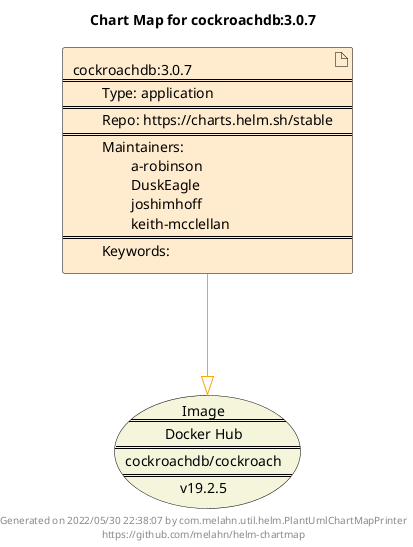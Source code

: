 @startuml
skinparam linetype ortho
skinparam backgroundColor white
skinparam usecaseBorderColor black
skinparam usecaseArrowColor LightSlateGray
skinparam artifactBorderColor black
skinparam artifactArrowColor LightSlateGray

title Chart Map for cockroachdb:3.0.7

'There is one referenced Helm Chart
artifact "cockroachdb:3.0.7\n====\n\tType: application\n====\n\tRepo: https://charts.helm.sh/stable\n====\n\tMaintainers: \n\t\ta-robinson\n\t\tDuskEagle\n\t\tjoshimhoff\n\t\tkeith-mcclellan\n====\n\tKeywords: " as cockroachdb_3_0_7 #BlanchedAlmond

'There is one referenced Docker Image
usecase "Image\n====\nDocker Hub\n====\ncockroachdb/cockroach\n====\nv19.2.5" as cockroachdb_cockroach_v19_2_5 #Beige

'Chart Dependencies
cockroachdb_3_0_7--[#orange]-|>cockroachdb_cockroach_v19_2_5

center footer Generated on 2022/05/30 22:38:07 by com.melahn.util.helm.PlantUmlChartMapPrinter\nhttps://github.com/melahn/helm-chartmap
@enduml
